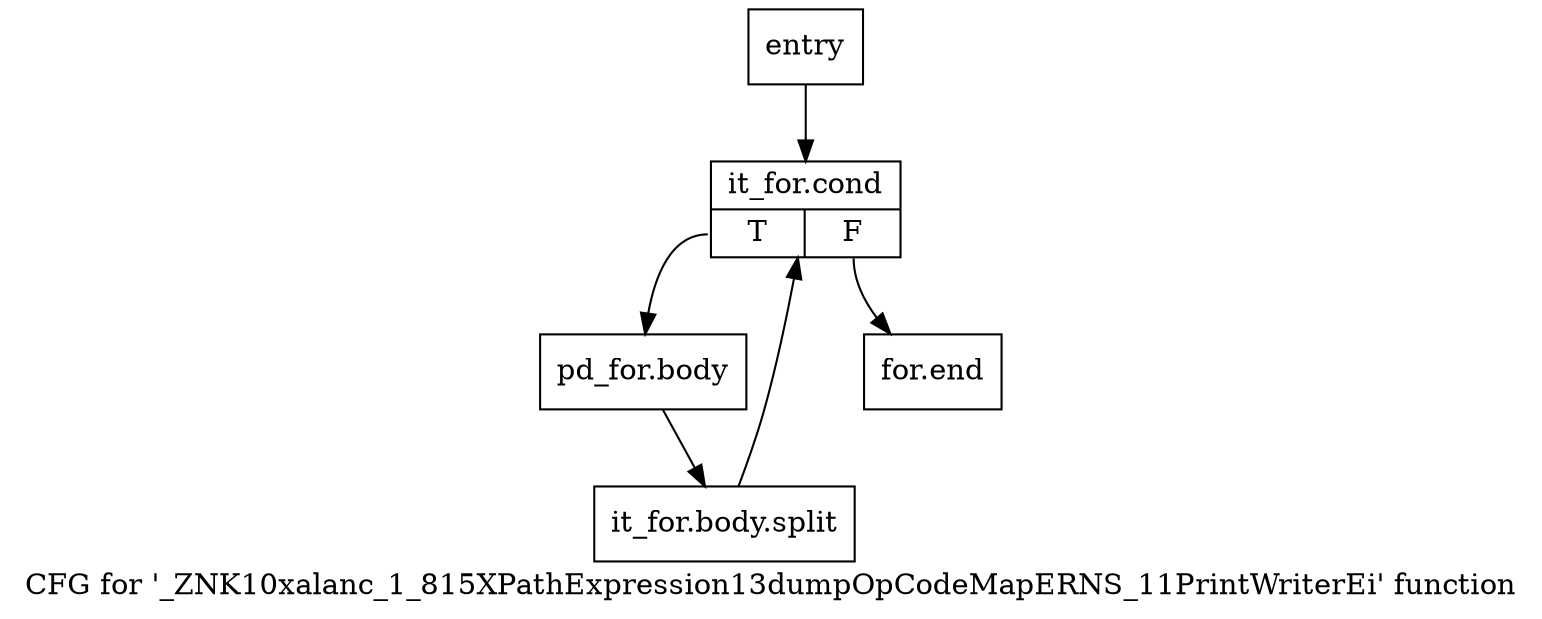 digraph "CFG for '_ZNK10xalanc_1_815XPathExpression13dumpOpCodeMapERNS_11PrintWriterEi' function" {
	label="CFG for '_ZNK10xalanc_1_815XPathExpression13dumpOpCodeMapERNS_11PrintWriterEi' function";

	Node0x6ad7530 [shape=record,label="{entry}"];
	Node0x6ad7530 -> Node0x6ad7580;
	Node0x6ad7580 [shape=record,label="{it_for.cond|{<s0>T|<s1>F}}"];
	Node0x6ad7580:s0 -> Node0x6ad75d0;
	Node0x6ad7580:s1 -> Node0x6ad7620;
	Node0x6ad75d0 [shape=record,label="{pd_for.body}"];
	Node0x6ad75d0 -> Node0xbbd9a00;
	Node0xbbd9a00 [shape=record,label="{it_for.body.split}"];
	Node0xbbd9a00 -> Node0x6ad7580;
	Node0x6ad7620 [shape=record,label="{for.end}"];
}

